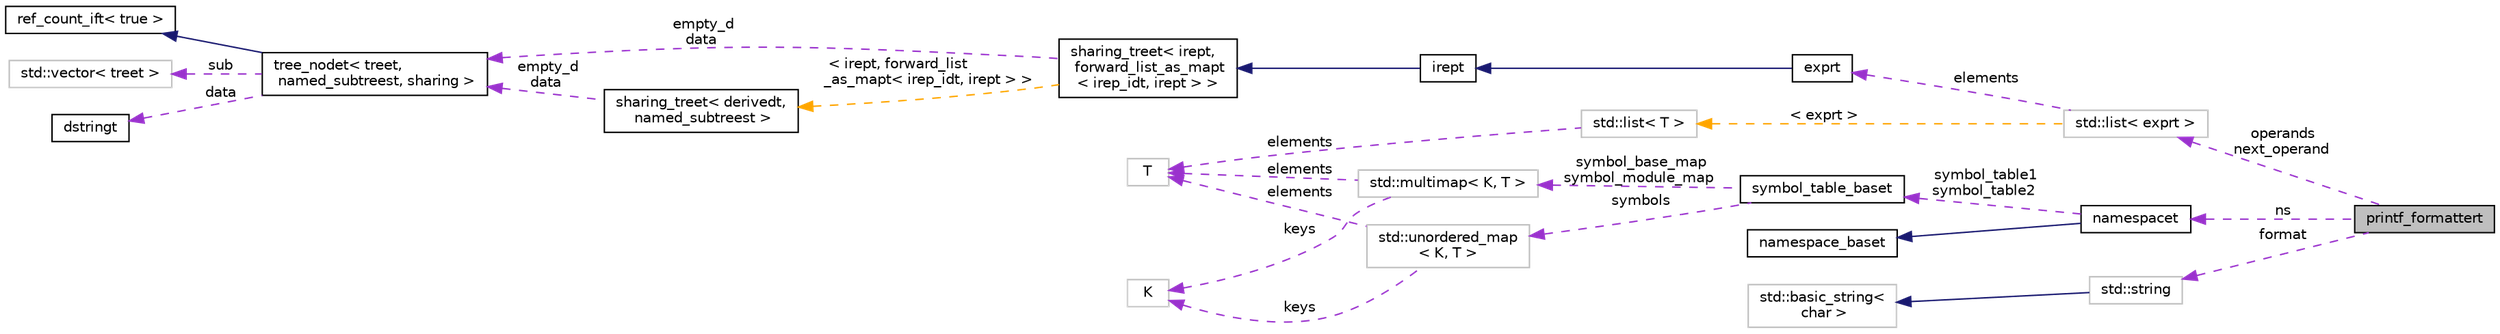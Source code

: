 digraph "printf_formattert"
{
 // LATEX_PDF_SIZE
  bgcolor="transparent";
  edge [fontname="Helvetica",fontsize="10",labelfontname="Helvetica",labelfontsize="10"];
  node [fontname="Helvetica",fontsize="10",shape=record];
  rankdir="LR";
  Node1 [label="printf_formattert",height=0.2,width=0.4,color="black", fillcolor="grey75", style="filled", fontcolor="black",tooltip=" "];
  Node2 -> Node1 [dir="back",color="darkorchid3",fontsize="10",style="dashed",label=" operands\nnext_operand" ,fontname="Helvetica"];
  Node2 [label="std::list\< exprt \>",height=0.2,width=0.4,color="grey75",tooltip=" "];
  Node3 -> Node2 [dir="back",color="darkorchid3",fontsize="10",style="dashed",label=" elements" ,fontname="Helvetica"];
  Node3 [label="exprt",height=0.2,width=0.4,color="black",URL="$classexprt.html",tooltip="Base class for all expressions."];
  Node4 -> Node3 [dir="back",color="midnightblue",fontsize="10",style="solid",fontname="Helvetica"];
  Node4 [label="irept",height=0.2,width=0.4,color="black",URL="$classirept.html",tooltip="There are a large number of kinds of tree structured or tree-like data in CPROVER."];
  Node5 -> Node4 [dir="back",color="midnightblue",fontsize="10",style="solid",fontname="Helvetica"];
  Node5 [label="sharing_treet\< irept,\l forward_list_as_mapt\l\< irep_idt, irept \> \>",height=0.2,width=0.4,color="black",URL="$classsharing__treet.html",tooltip=" "];
  Node6 -> Node5 [dir="back",color="darkorchid3",fontsize="10",style="dashed",label=" empty_d\ndata" ,fontname="Helvetica"];
  Node6 [label="tree_nodet\< treet,\l named_subtreest, sharing \>",height=0.2,width=0.4,color="black",URL="$classtree__nodet.html",tooltip="A node with data in a tree, it contains:"];
  Node7 -> Node6 [dir="back",color="midnightblue",fontsize="10",style="solid",fontname="Helvetica"];
  Node7 [label="ref_count_ift\< true \>",height=0.2,width=0.4,color="black",URL="$structref__count__ift_3_01true_01_4.html",tooltip=" "];
  Node8 -> Node6 [dir="back",color="darkorchid3",fontsize="10",style="dashed",label=" sub" ,fontname="Helvetica"];
  Node8 [label="std::vector\< treet \>",height=0.2,width=0.4,color="grey75",tooltip=" "];
  Node11 -> Node6 [dir="back",color="darkorchid3",fontsize="10",style="dashed",label=" data" ,fontname="Helvetica"];
  Node11 [label="dstringt",height=0.2,width=0.4,color="black",URL="$classdstringt.html",tooltip="dstringt has one field, an unsigned integer no which is an index into a static table of strings."];
  Node12 -> Node5 [dir="back",color="orange",fontsize="10",style="dashed",label=" \< irept, forward_list\l_as_mapt\< irep_idt, irept \> \>" ,fontname="Helvetica"];
  Node12 [label="sharing_treet\< derivedt,\l named_subtreest \>",height=0.2,width=0.4,color="black",URL="$classsharing__treet.html",tooltip="Base class for tree-like data structures with sharing."];
  Node6 -> Node12 [dir="back",color="darkorchid3",fontsize="10",style="dashed",label=" empty_d\ndata" ,fontname="Helvetica"];
  Node13 -> Node2 [dir="back",color="orange",fontsize="10",style="dashed",label=" \< exprt \>" ,fontname="Helvetica"];
  Node13 [label="std::list\< T \>",height=0.2,width=0.4,color="grey75",tooltip="STL class."];
  Node10 -> Node13 [dir="back",color="darkorchid3",fontsize="10",style="dashed",label=" elements" ,fontname="Helvetica"];
  Node10 [label="T",height=0.2,width=0.4,color="grey75",tooltip=" "];
  Node14 -> Node1 [dir="back",color="darkorchid3",fontsize="10",style="dashed",label=" ns" ,fontname="Helvetica"];
  Node14 [label="namespacet",height=0.2,width=0.4,color="black",URL="$classnamespacet.html",tooltip="A namespacet is essentially one or two symbol tables bound together, to allow for symbol lookups in t..."];
  Node15 -> Node14 [dir="back",color="midnightblue",fontsize="10",style="solid",fontname="Helvetica"];
  Node15 [label="namespace_baset",height=0.2,width=0.4,color="black",URL="$classnamespace__baset.html",tooltip="Basic interface for a namespace."];
  Node16 -> Node14 [dir="back",color="darkorchid3",fontsize="10",style="dashed",label=" symbol_table1\nsymbol_table2" ,fontname="Helvetica"];
  Node16 [label="symbol_table_baset",height=0.2,width=0.4,color="black",URL="$classsymbol__table__baset.html",tooltip="The symbol table base class interface."];
  Node17 -> Node16 [dir="back",color="darkorchid3",fontsize="10",style="dashed",label=" symbol_base_map\nsymbol_module_map" ,fontname="Helvetica"];
  Node17 [label="std::multimap\< K, T \>",height=0.2,width=0.4,color="grey75",tooltip="STL class."];
  Node18 -> Node17 [dir="back",color="darkorchid3",fontsize="10",style="dashed",label=" keys" ,fontname="Helvetica"];
  Node18 [label="K",height=0.2,width=0.4,color="grey75",tooltip=" "];
  Node10 -> Node17 [dir="back",color="darkorchid3",fontsize="10",style="dashed",label=" elements" ,fontname="Helvetica"];
  Node19 -> Node16 [dir="back",color="darkorchid3",fontsize="10",style="dashed",label=" symbols" ,fontname="Helvetica"];
  Node19 [label="std::unordered_map\l\< K, T \>",height=0.2,width=0.4,color="grey75",tooltip="STL class."];
  Node18 -> Node19 [dir="back",color="darkorchid3",fontsize="10",style="dashed",label=" keys" ,fontname="Helvetica"];
  Node10 -> Node19 [dir="back",color="darkorchid3",fontsize="10",style="dashed",label=" elements" ,fontname="Helvetica"];
  Node20 -> Node1 [dir="back",color="darkorchid3",fontsize="10",style="dashed",label=" format" ,fontname="Helvetica"];
  Node20 [label="std::string",height=0.2,width=0.4,color="grey75",tooltip="STL class."];
  Node21 -> Node20 [dir="back",color="midnightblue",fontsize="10",style="solid",fontname="Helvetica"];
  Node21 [label="std::basic_string\<\l char \>",height=0.2,width=0.4,color="grey75",tooltip="STL class."];
}
